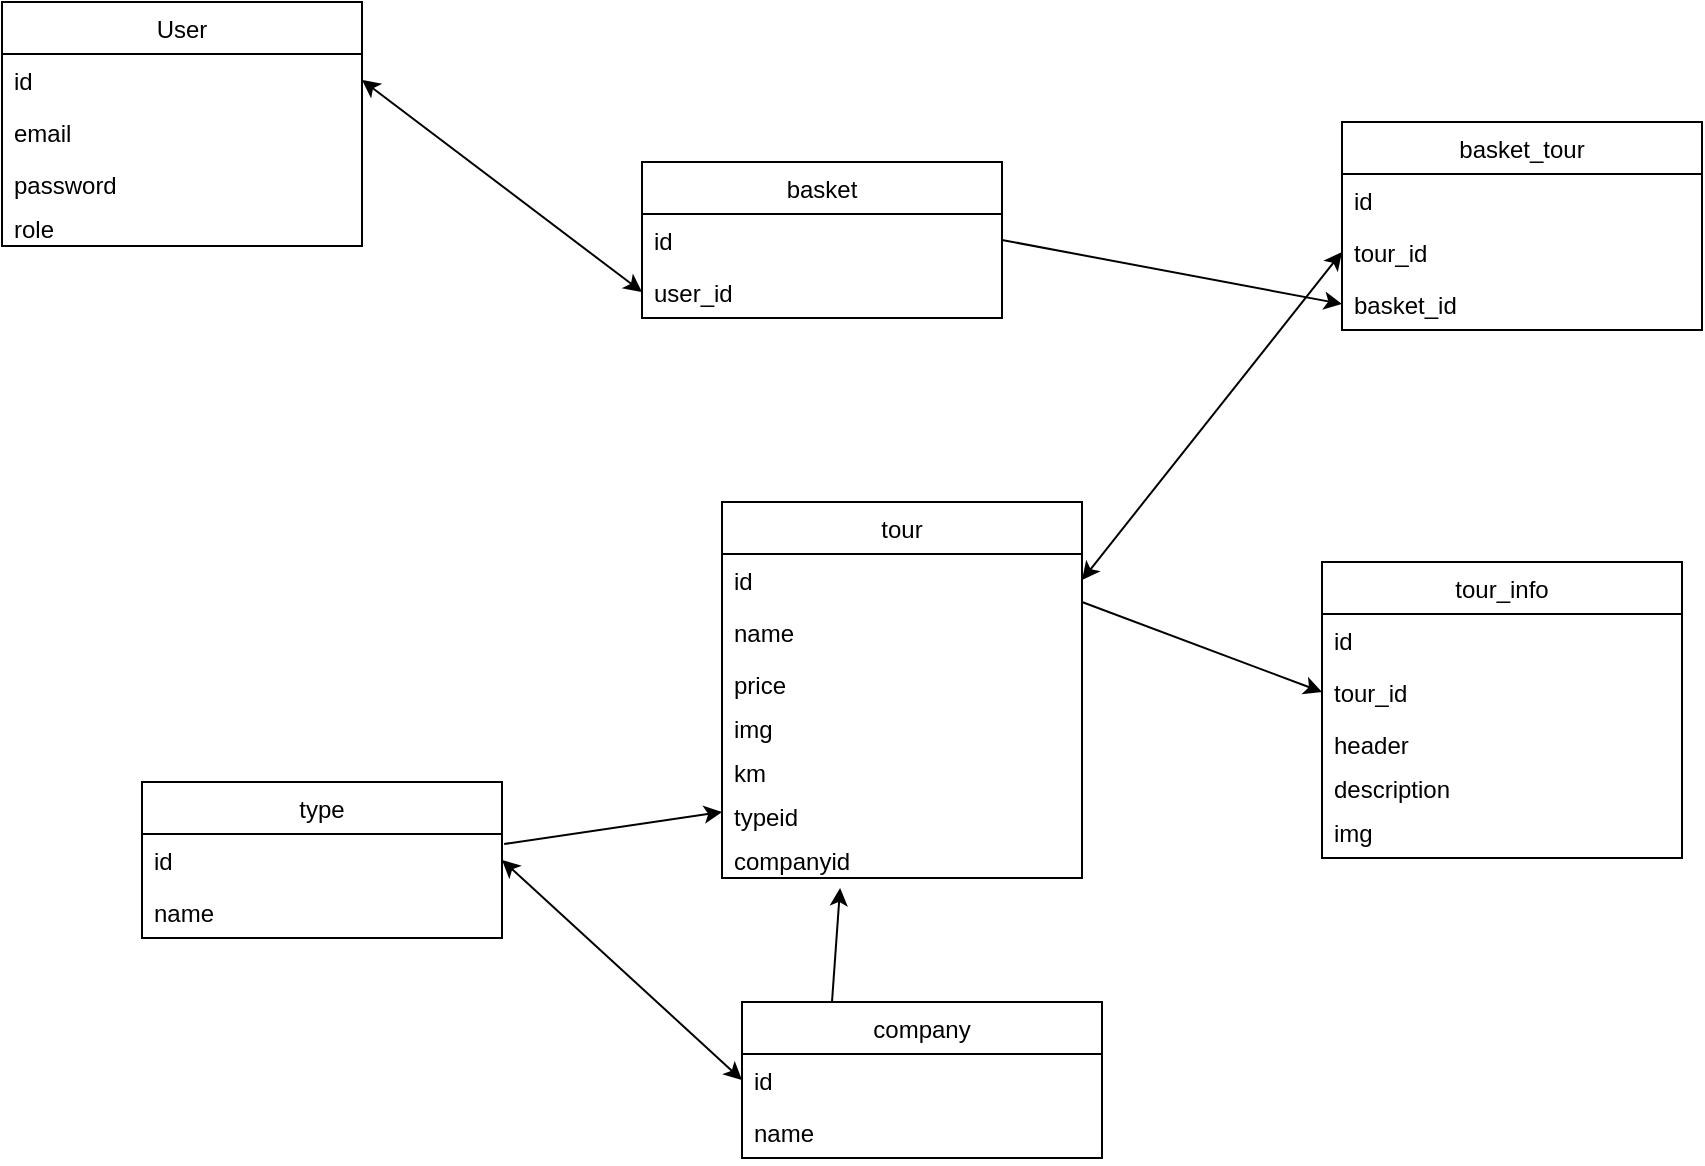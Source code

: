 <mxfile version="15.1.4" type="github">
  <diagram name="Page-1" id="e56a1550-8fbb-45ad-956c-1786394a9013">
    <mxGraphModel dx="1171" dy="681" grid="1" gridSize="10" guides="1" tooltips="1" connect="1" arrows="1" fold="1" page="1" pageScale="1" pageWidth="1100" pageHeight="850" background="none" math="0" shadow="0">
      <root>
        <mxCell id="0" />
        <mxCell id="1" parent="0" />
        <mxCell id="uwyfUO9DmY4_JfRgPDr--1" value="User" style="swimlane;fontStyle=0;childLayout=stackLayout;horizontal=1;startSize=26;horizontalStack=0;resizeParent=1;resizeParentMax=0;resizeLast=0;collapsible=1;marginBottom=0;" vertex="1" parent="1">
          <mxGeometry x="420" y="320" width="180" height="122" as="geometry" />
        </mxCell>
        <mxCell id="uwyfUO9DmY4_JfRgPDr--2" value="id" style="text;strokeColor=none;fillColor=none;align=left;verticalAlign=top;spacingLeft=4;spacingRight=4;overflow=hidden;rotatable=0;points=[[0,0.5],[1,0.5]];portConstraint=eastwest;" vertex="1" parent="uwyfUO9DmY4_JfRgPDr--1">
          <mxGeometry y="26" width="180" height="26" as="geometry" />
        </mxCell>
        <mxCell id="uwyfUO9DmY4_JfRgPDr--3" value="email" style="text;strokeColor=none;fillColor=none;align=left;verticalAlign=top;spacingLeft=4;spacingRight=4;overflow=hidden;rotatable=0;points=[[0,0.5],[1,0.5]];portConstraint=eastwest;" vertex="1" parent="uwyfUO9DmY4_JfRgPDr--1">
          <mxGeometry y="52" width="180" height="26" as="geometry" />
        </mxCell>
        <mxCell id="uwyfUO9DmY4_JfRgPDr--4" value="password" style="text;strokeColor=none;fillColor=none;align=left;verticalAlign=top;spacingLeft=4;spacingRight=4;overflow=hidden;rotatable=0;points=[[0,0.5],[1,0.5]];portConstraint=eastwest;" vertex="1" parent="uwyfUO9DmY4_JfRgPDr--1">
          <mxGeometry y="78" width="180" height="22" as="geometry" />
        </mxCell>
        <mxCell id="uwyfUO9DmY4_JfRgPDr--5" value="role" style="text;strokeColor=none;fillColor=none;align=left;verticalAlign=top;spacingLeft=4;spacingRight=4;overflow=hidden;rotatable=0;points=[[0,0.5],[1,0.5]];portConstraint=eastwest;" vertex="1" parent="uwyfUO9DmY4_JfRgPDr--1">
          <mxGeometry y="100" width="180" height="22" as="geometry" />
        </mxCell>
        <mxCell id="uwyfUO9DmY4_JfRgPDr--6" value="basket" style="swimlane;fontStyle=0;childLayout=stackLayout;horizontal=1;startSize=26;horizontalStack=0;resizeParent=1;resizeParentMax=0;resizeLast=0;collapsible=1;marginBottom=0;" vertex="1" parent="1">
          <mxGeometry x="740" y="400" width="180" height="78" as="geometry" />
        </mxCell>
        <mxCell id="uwyfUO9DmY4_JfRgPDr--7" value="id" style="text;strokeColor=none;fillColor=none;align=left;verticalAlign=top;spacingLeft=4;spacingRight=4;overflow=hidden;rotatable=0;points=[[0,0.5],[1,0.5]];portConstraint=eastwest;" vertex="1" parent="uwyfUO9DmY4_JfRgPDr--6">
          <mxGeometry y="26" width="180" height="26" as="geometry" />
        </mxCell>
        <mxCell id="uwyfUO9DmY4_JfRgPDr--8" value="user_id" style="text;strokeColor=none;fillColor=none;align=left;verticalAlign=top;spacingLeft=4;spacingRight=4;overflow=hidden;rotatable=0;points=[[0,0.5],[1,0.5]];portConstraint=eastwest;" vertex="1" parent="uwyfUO9DmY4_JfRgPDr--6">
          <mxGeometry y="52" width="180" height="26" as="geometry" />
        </mxCell>
        <mxCell id="uwyfUO9DmY4_JfRgPDr--11" value="" style="endArrow=classic;startArrow=classic;html=1;exitX=1;exitY=0.5;exitDx=0;exitDy=0;entryX=0;entryY=0.5;entryDx=0;entryDy=0;" edge="1" parent="1" source="uwyfUO9DmY4_JfRgPDr--2" target="uwyfUO9DmY4_JfRgPDr--8">
          <mxGeometry width="50" height="50" relative="1" as="geometry">
            <mxPoint x="650" y="520" as="sourcePoint" />
            <mxPoint x="740" y="446" as="targetPoint" />
          </mxGeometry>
        </mxCell>
        <mxCell id="uwyfUO9DmY4_JfRgPDr--12" value="tour" style="swimlane;fontStyle=0;childLayout=stackLayout;horizontal=1;startSize=26;horizontalStack=0;resizeParent=1;resizeParentMax=0;resizeLast=0;collapsible=1;marginBottom=0;" vertex="1" parent="1">
          <mxGeometry x="780" y="570" width="180" height="188" as="geometry" />
        </mxCell>
        <mxCell id="uwyfUO9DmY4_JfRgPDr--13" value="id" style="text;strokeColor=none;fillColor=none;align=left;verticalAlign=top;spacingLeft=4;spacingRight=4;overflow=hidden;rotatable=0;points=[[0,0.5],[1,0.5]];portConstraint=eastwest;" vertex="1" parent="uwyfUO9DmY4_JfRgPDr--12">
          <mxGeometry y="26" width="180" height="26" as="geometry" />
        </mxCell>
        <mxCell id="uwyfUO9DmY4_JfRgPDr--14" value="name" style="text;strokeColor=none;fillColor=none;align=left;verticalAlign=top;spacingLeft=4;spacingRight=4;overflow=hidden;rotatable=0;points=[[0,0.5],[1,0.5]];portConstraint=eastwest;" vertex="1" parent="uwyfUO9DmY4_JfRgPDr--12">
          <mxGeometry y="52" width="180" height="26" as="geometry" />
        </mxCell>
        <mxCell id="uwyfUO9DmY4_JfRgPDr--15" value="price" style="text;strokeColor=none;fillColor=none;align=left;verticalAlign=top;spacingLeft=4;spacingRight=4;overflow=hidden;rotatable=0;points=[[0,0.5],[1,0.5]];portConstraint=eastwest;" vertex="1" parent="uwyfUO9DmY4_JfRgPDr--12">
          <mxGeometry y="78" width="180" height="22" as="geometry" />
        </mxCell>
        <mxCell id="uwyfUO9DmY4_JfRgPDr--17" value="img" style="text;strokeColor=none;fillColor=none;align=left;verticalAlign=top;spacingLeft=4;spacingRight=4;overflow=hidden;rotatable=0;points=[[0,0.5],[1,0.5]];portConstraint=eastwest;" vertex="1" parent="uwyfUO9DmY4_JfRgPDr--12">
          <mxGeometry y="100" width="180" height="22" as="geometry" />
        </mxCell>
        <mxCell id="uwyfUO9DmY4_JfRgPDr--16" value="km" style="text;strokeColor=none;fillColor=none;align=left;verticalAlign=top;spacingLeft=4;spacingRight=4;overflow=hidden;rotatable=0;points=[[0,0.5],[1,0.5]];portConstraint=eastwest;" vertex="1" parent="uwyfUO9DmY4_JfRgPDr--12">
          <mxGeometry y="122" width="180" height="22" as="geometry" />
        </mxCell>
        <mxCell id="uwyfUO9DmY4_JfRgPDr--19" value="typeid" style="text;strokeColor=none;fillColor=none;align=left;verticalAlign=top;spacingLeft=4;spacingRight=4;overflow=hidden;rotatable=0;points=[[0,0.5],[1,0.5]];portConstraint=eastwest;" vertex="1" parent="uwyfUO9DmY4_JfRgPDr--12">
          <mxGeometry y="144" width="180" height="22" as="geometry" />
        </mxCell>
        <mxCell id="uwyfUO9DmY4_JfRgPDr--18" value="companyid" style="text;strokeColor=none;fillColor=none;align=left;verticalAlign=top;spacingLeft=4;spacingRight=4;overflow=hidden;rotatable=0;points=[[0,0.5],[1,0.5]];portConstraint=eastwest;" vertex="1" parent="uwyfUO9DmY4_JfRgPDr--12">
          <mxGeometry y="166" width="180" height="22" as="geometry" />
        </mxCell>
        <mxCell id="uwyfUO9DmY4_JfRgPDr--20" value="type" style="swimlane;fontStyle=0;childLayout=stackLayout;horizontal=1;startSize=26;horizontalStack=0;resizeParent=1;resizeParentMax=0;resizeLast=0;collapsible=1;marginBottom=0;" vertex="1" parent="1">
          <mxGeometry x="490" y="710" width="180" height="78" as="geometry" />
        </mxCell>
        <mxCell id="uwyfUO9DmY4_JfRgPDr--21" value="id" style="text;strokeColor=none;fillColor=none;align=left;verticalAlign=top;spacingLeft=4;spacingRight=4;overflow=hidden;rotatable=0;points=[[0,0.5],[1,0.5]];portConstraint=eastwest;" vertex="1" parent="uwyfUO9DmY4_JfRgPDr--20">
          <mxGeometry y="26" width="180" height="26" as="geometry" />
        </mxCell>
        <mxCell id="uwyfUO9DmY4_JfRgPDr--22" value="name" style="text;strokeColor=none;fillColor=none;align=left;verticalAlign=top;spacingLeft=4;spacingRight=4;overflow=hidden;rotatable=0;points=[[0,0.5],[1,0.5]];portConstraint=eastwest;" vertex="1" parent="uwyfUO9DmY4_JfRgPDr--20">
          <mxGeometry y="52" width="180" height="26" as="geometry" />
        </mxCell>
        <mxCell id="uwyfUO9DmY4_JfRgPDr--23" value="company" style="swimlane;fontStyle=0;childLayout=stackLayout;horizontal=1;startSize=26;horizontalStack=0;resizeParent=1;resizeParentMax=0;resizeLast=0;collapsible=1;marginBottom=0;" vertex="1" parent="1">
          <mxGeometry x="790" y="820" width="180" height="78" as="geometry" />
        </mxCell>
        <mxCell id="uwyfUO9DmY4_JfRgPDr--24" value="id" style="text;strokeColor=none;fillColor=none;align=left;verticalAlign=top;spacingLeft=4;spacingRight=4;overflow=hidden;rotatable=0;points=[[0,0.5],[1,0.5]];portConstraint=eastwest;" vertex="1" parent="uwyfUO9DmY4_JfRgPDr--23">
          <mxGeometry y="26" width="180" height="26" as="geometry" />
        </mxCell>
        <mxCell id="uwyfUO9DmY4_JfRgPDr--25" value="name" style="text;strokeColor=none;fillColor=none;align=left;verticalAlign=top;spacingLeft=4;spacingRight=4;overflow=hidden;rotatable=0;points=[[0,0.5],[1,0.5]];portConstraint=eastwest;" vertex="1" parent="uwyfUO9DmY4_JfRgPDr--23">
          <mxGeometry y="52" width="180" height="26" as="geometry" />
        </mxCell>
        <mxCell id="uwyfUO9DmY4_JfRgPDr--31" value="" style="endArrow=classic;html=1;entryX=0;entryY=0.5;entryDx=0;entryDy=0;exitX=1.006;exitY=0.192;exitDx=0;exitDy=0;exitPerimeter=0;" edge="1" parent="1" source="uwyfUO9DmY4_JfRgPDr--21" target="uwyfUO9DmY4_JfRgPDr--19">
          <mxGeometry width="50" height="50" relative="1" as="geometry">
            <mxPoint x="630" y="710" as="sourcePoint" />
            <mxPoint x="680" y="660" as="targetPoint" />
          </mxGeometry>
        </mxCell>
        <mxCell id="uwyfUO9DmY4_JfRgPDr--32" value="" style="endArrow=classic;html=1;entryX=0.328;entryY=1.227;entryDx=0;entryDy=0;entryPerimeter=0;exitX=0.25;exitY=0;exitDx=0;exitDy=0;" edge="1" parent="1" source="uwyfUO9DmY4_JfRgPDr--23" target="uwyfUO9DmY4_JfRgPDr--18">
          <mxGeometry width="50" height="50" relative="1" as="geometry">
            <mxPoint x="700" y="710" as="sourcePoint" />
            <mxPoint x="750" y="660" as="targetPoint" />
          </mxGeometry>
        </mxCell>
        <mxCell id="uwyfUO9DmY4_JfRgPDr--33" value="" style="endArrow=classic;startArrow=classic;html=1;entryX=0;entryY=0.5;entryDx=0;entryDy=0;exitX=1;exitY=0.5;exitDx=0;exitDy=0;" edge="1" parent="1" source="uwyfUO9DmY4_JfRgPDr--21" target="uwyfUO9DmY4_JfRgPDr--24">
          <mxGeometry width="50" height="50" relative="1" as="geometry">
            <mxPoint x="700" y="710" as="sourcePoint" />
            <mxPoint x="750" y="660" as="targetPoint" />
          </mxGeometry>
        </mxCell>
        <mxCell id="uwyfUO9DmY4_JfRgPDr--34" value="tour_info" style="swimlane;fontStyle=0;childLayout=stackLayout;horizontal=1;startSize=26;horizontalStack=0;resizeParent=1;resizeParentMax=0;resizeLast=0;collapsible=1;marginBottom=0;" vertex="1" parent="1">
          <mxGeometry x="1080" y="600" width="180" height="148" as="geometry" />
        </mxCell>
        <mxCell id="uwyfUO9DmY4_JfRgPDr--35" value="id" style="text;strokeColor=none;fillColor=none;align=left;verticalAlign=top;spacingLeft=4;spacingRight=4;overflow=hidden;rotatable=0;points=[[0,0.5],[1,0.5]];portConstraint=eastwest;" vertex="1" parent="uwyfUO9DmY4_JfRgPDr--34">
          <mxGeometry y="26" width="180" height="26" as="geometry" />
        </mxCell>
        <mxCell id="uwyfUO9DmY4_JfRgPDr--36" value="tour_id" style="text;strokeColor=none;fillColor=none;align=left;verticalAlign=top;spacingLeft=4;spacingRight=4;overflow=hidden;rotatable=0;points=[[0,0.5],[1,0.5]];portConstraint=eastwest;" vertex="1" parent="uwyfUO9DmY4_JfRgPDr--34">
          <mxGeometry y="52" width="180" height="26" as="geometry" />
        </mxCell>
        <mxCell id="uwyfUO9DmY4_JfRgPDr--41" value="header" style="text;strokeColor=none;fillColor=none;align=left;verticalAlign=top;spacingLeft=4;spacingRight=4;overflow=hidden;rotatable=0;points=[[0,0.5],[1,0.5]];portConstraint=eastwest;" vertex="1" parent="uwyfUO9DmY4_JfRgPDr--34">
          <mxGeometry y="78" width="180" height="22" as="geometry" />
        </mxCell>
        <mxCell id="uwyfUO9DmY4_JfRgPDr--38" value="description" style="text;strokeColor=none;fillColor=none;align=left;verticalAlign=top;spacingLeft=4;spacingRight=4;overflow=hidden;rotatable=0;points=[[0,0.5],[1,0.5]];portConstraint=eastwest;" vertex="1" parent="uwyfUO9DmY4_JfRgPDr--34">
          <mxGeometry y="100" width="180" height="22" as="geometry" />
        </mxCell>
        <mxCell id="uwyfUO9DmY4_JfRgPDr--40" value="img" style="text;strokeColor=none;fillColor=none;align=left;verticalAlign=top;spacingLeft=4;spacingRight=4;overflow=hidden;rotatable=0;points=[[0,0.5],[1,0.5]];portConstraint=eastwest;" vertex="1" parent="uwyfUO9DmY4_JfRgPDr--34">
          <mxGeometry y="122" width="180" height="26" as="geometry" />
        </mxCell>
        <mxCell id="uwyfUO9DmY4_JfRgPDr--42" value="" style="endArrow=classic;html=1;entryX=0;entryY=0.5;entryDx=0;entryDy=0;" edge="1" parent="1" target="uwyfUO9DmY4_JfRgPDr--36">
          <mxGeometry width="50" height="50" relative="1" as="geometry">
            <mxPoint x="960" y="620" as="sourcePoint" />
            <mxPoint x="1010" y="570" as="targetPoint" />
          </mxGeometry>
        </mxCell>
        <mxCell id="uwyfUO9DmY4_JfRgPDr--44" value="basket_tour" style="swimlane;fontStyle=0;childLayout=stackLayout;horizontal=1;startSize=26;horizontalStack=0;resizeParent=1;resizeParentMax=0;resizeLast=0;collapsible=1;marginBottom=0;" vertex="1" parent="1">
          <mxGeometry x="1090" y="380" width="180" height="104" as="geometry" />
        </mxCell>
        <mxCell id="uwyfUO9DmY4_JfRgPDr--45" value="id" style="text;strokeColor=none;fillColor=none;align=left;verticalAlign=top;spacingLeft=4;spacingRight=4;overflow=hidden;rotatable=0;points=[[0,0.5],[1,0.5]];portConstraint=eastwest;" vertex="1" parent="uwyfUO9DmY4_JfRgPDr--44">
          <mxGeometry y="26" width="180" height="26" as="geometry" />
        </mxCell>
        <mxCell id="uwyfUO9DmY4_JfRgPDr--47" value="tour_id" style="text;strokeColor=none;fillColor=none;align=left;verticalAlign=top;spacingLeft=4;spacingRight=4;overflow=hidden;rotatable=0;points=[[0,0.5],[1,0.5]];portConstraint=eastwest;" vertex="1" parent="uwyfUO9DmY4_JfRgPDr--44">
          <mxGeometry y="52" width="180" height="26" as="geometry" />
        </mxCell>
        <mxCell id="uwyfUO9DmY4_JfRgPDr--46" value="basket_id" style="text;strokeColor=none;fillColor=none;align=left;verticalAlign=top;spacingLeft=4;spacingRight=4;overflow=hidden;rotatable=0;points=[[0,0.5],[1,0.5]];portConstraint=eastwest;" vertex="1" parent="uwyfUO9DmY4_JfRgPDr--44">
          <mxGeometry y="78" width="180" height="26" as="geometry" />
        </mxCell>
        <mxCell id="uwyfUO9DmY4_JfRgPDr--50" value="" style="endArrow=classic;html=1;entryX=0;entryY=0.5;entryDx=0;entryDy=0;exitX=1;exitY=0.5;exitDx=0;exitDy=0;" edge="1" parent="1" source="uwyfUO9DmY4_JfRgPDr--7" target="uwyfUO9DmY4_JfRgPDr--46">
          <mxGeometry width="50" height="50" relative="1" as="geometry">
            <mxPoint x="860" y="520" as="sourcePoint" />
            <mxPoint x="910" y="470" as="targetPoint" />
          </mxGeometry>
        </mxCell>
        <mxCell id="uwyfUO9DmY4_JfRgPDr--51" value="" style="endArrow=classic;startArrow=classic;html=1;entryX=0;entryY=0.5;entryDx=0;entryDy=0;exitX=1;exitY=0.5;exitDx=0;exitDy=0;" edge="1" parent="1" source="uwyfUO9DmY4_JfRgPDr--13" target="uwyfUO9DmY4_JfRgPDr--47">
          <mxGeometry width="50" height="50" relative="1" as="geometry">
            <mxPoint x="860" y="520" as="sourcePoint" />
            <mxPoint x="910" y="470" as="targetPoint" />
          </mxGeometry>
        </mxCell>
      </root>
    </mxGraphModel>
  </diagram>
</mxfile>
